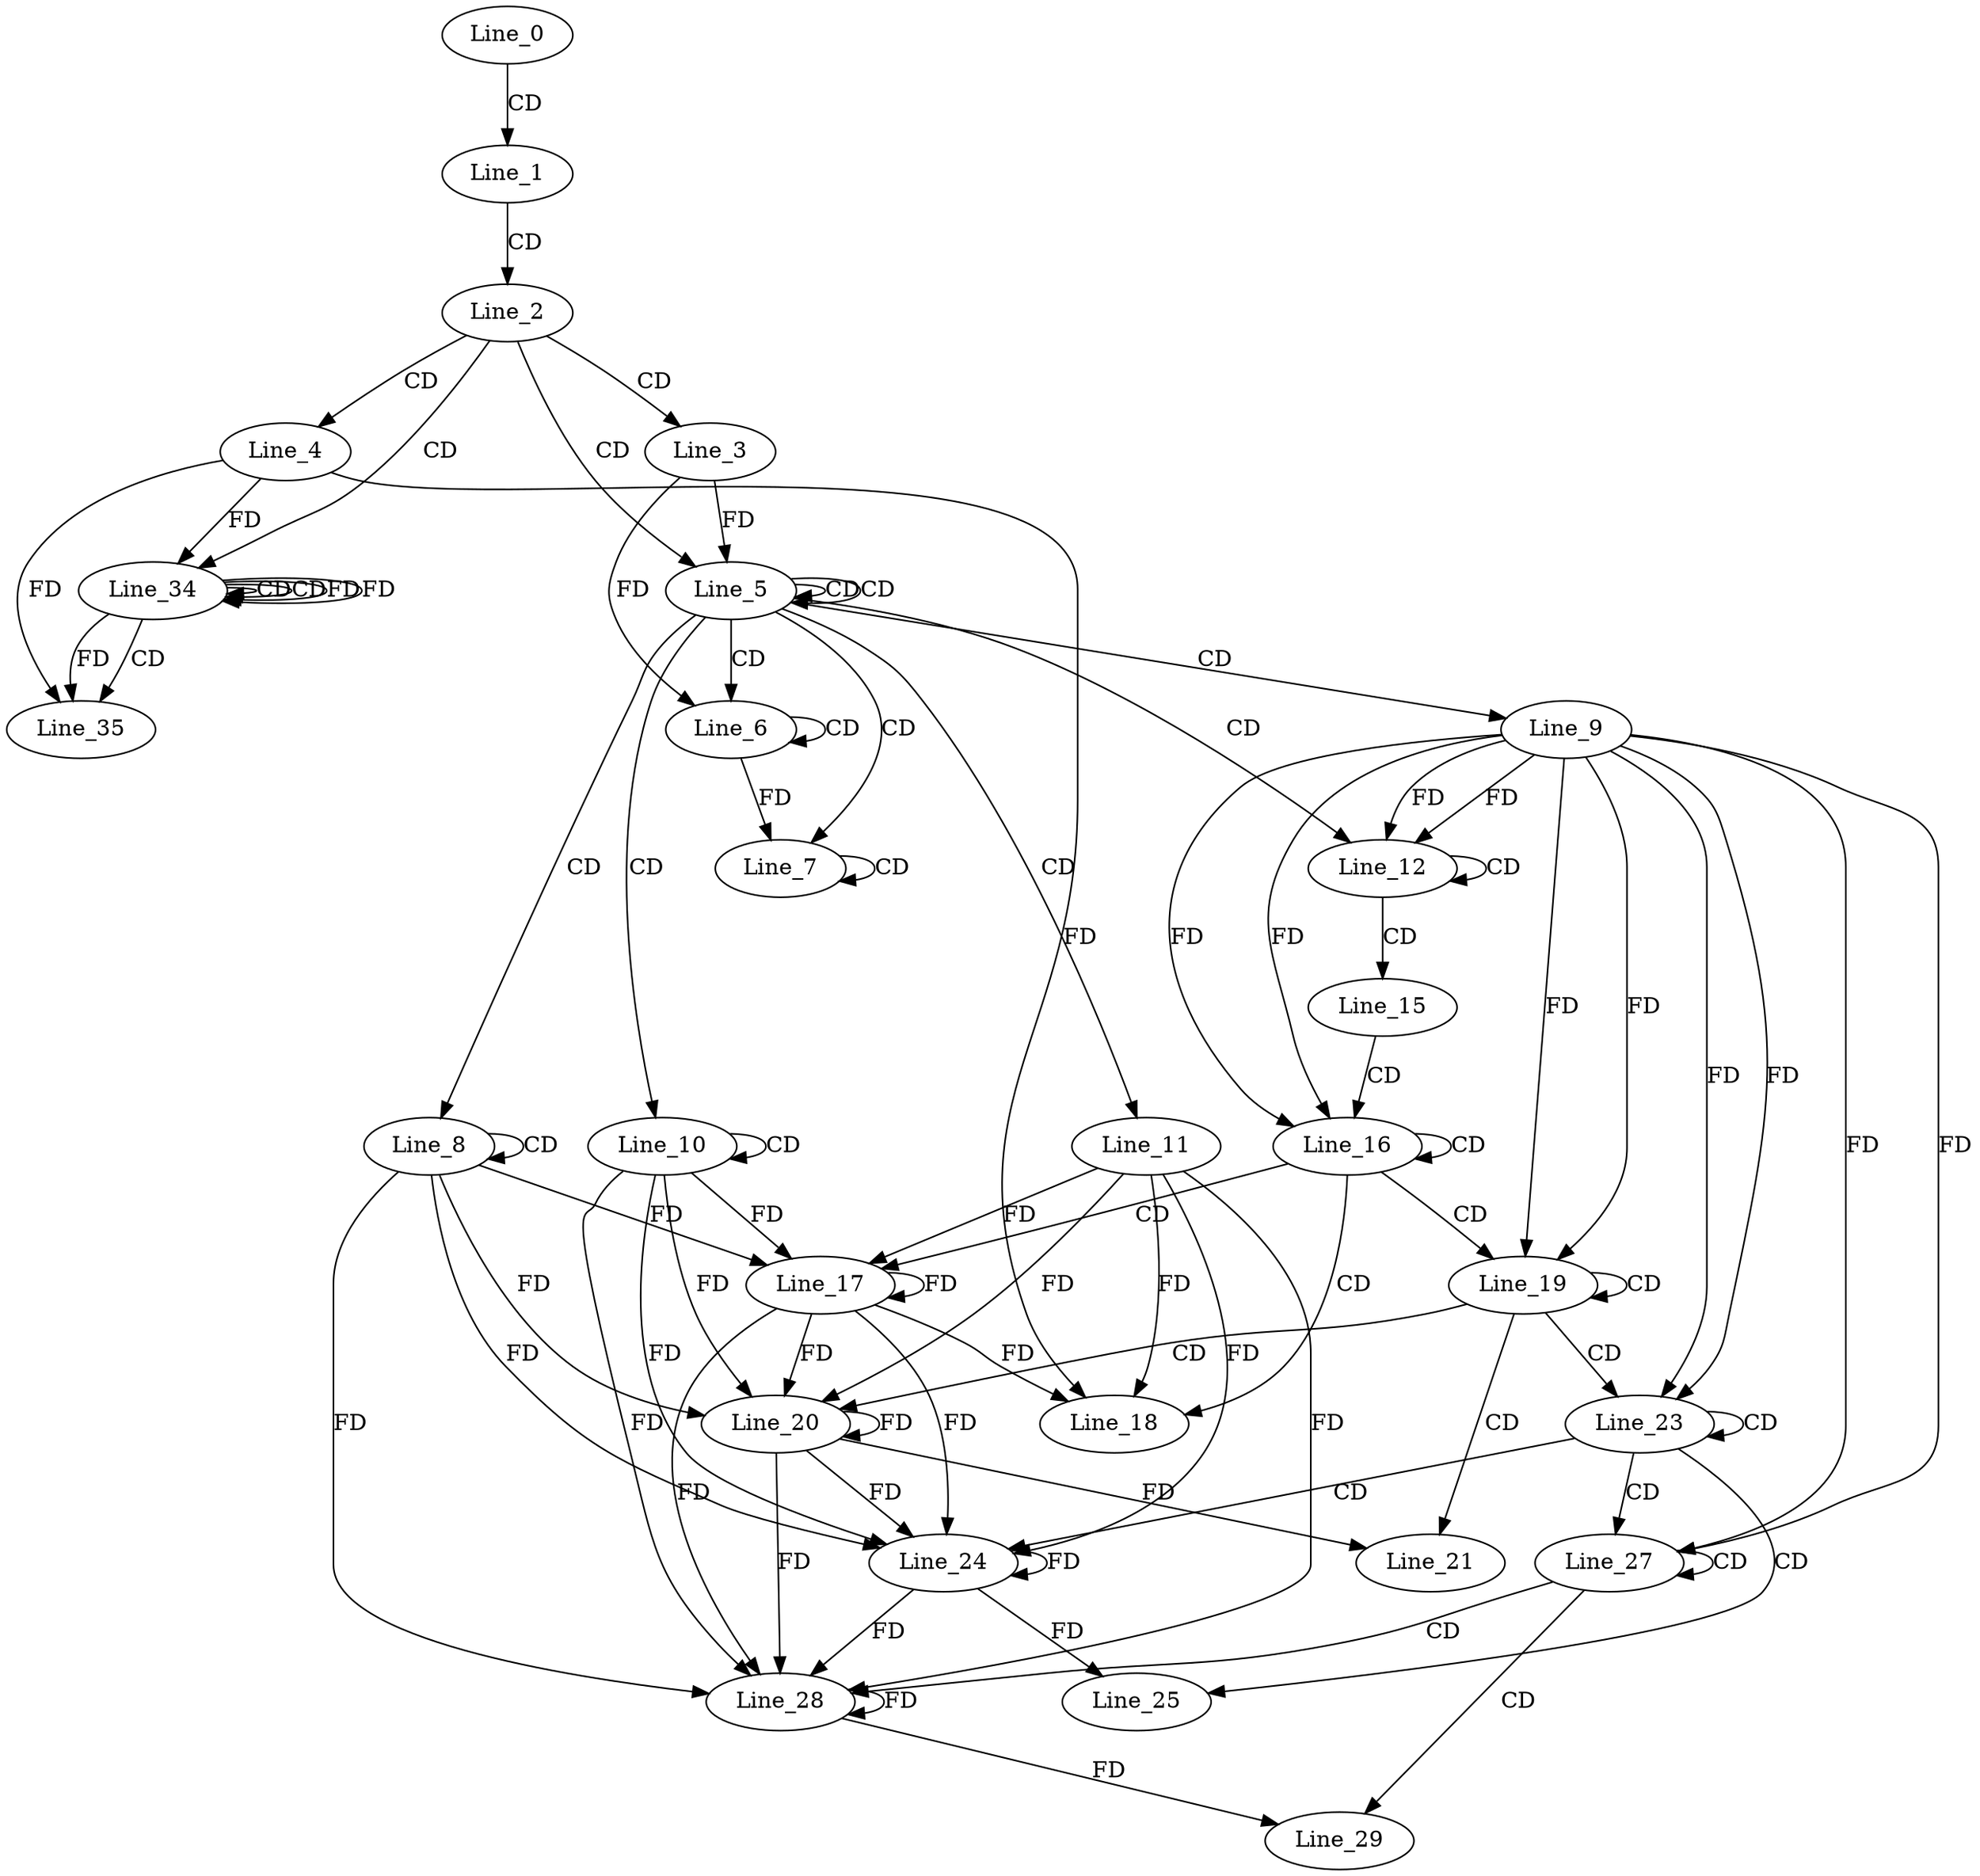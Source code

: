 digraph G {
  Line_0;
  Line_1;
  Line_2;
  Line_3;
  Line_4;
  Line_5;
  Line_5;
  Line_6;
  Line_6;
  Line_7;
  Line_7;
  Line_8;
  Line_8;
  Line_9;
  Line_10;
  Line_10;
  Line_11;
  Line_12;
  Line_12;
  Line_15;
  Line_16;
  Line_16;
  Line_17;
  Line_18;
  Line_18;
  Line_19;
  Line_19;
  Line_20;
  Line_21;
  Line_21;
  Line_23;
  Line_23;
  Line_24;
  Line_25;
  Line_25;
  Line_27;
  Line_27;
  Line_28;
  Line_29;
  Line_29;
  Line_34;
  Line_34;
  Line_34;
  Line_34;
  Line_35;
  Line_35;
  Line_0 -> Line_1 [ label="CD" ];
  Line_1 -> Line_2 [ label="CD" ];
  Line_2 -> Line_3 [ label="CD" ];
  Line_2 -> Line_4 [ label="CD" ];
  Line_2 -> Line_5 [ label="CD" ];
  Line_5 -> Line_5 [ label="CD" ];
  Line_5 -> Line_5 [ label="CD" ];
  Line_3 -> Line_5 [ label="FD" ];
  Line_5 -> Line_6 [ label="CD" ];
  Line_6 -> Line_6 [ label="CD" ];
  Line_3 -> Line_6 [ label="FD" ];
  Line_5 -> Line_7 [ label="CD" ];
  Line_7 -> Line_7 [ label="CD" ];
  Line_6 -> Line_7 [ label="FD" ];
  Line_5 -> Line_8 [ label="CD" ];
  Line_8 -> Line_8 [ label="CD" ];
  Line_5 -> Line_9 [ label="CD" ];
  Line_5 -> Line_10 [ label="CD" ];
  Line_10 -> Line_10 [ label="CD" ];
  Line_5 -> Line_11 [ label="CD" ];
  Line_5 -> Line_12 [ label="CD" ];
  Line_9 -> Line_12 [ label="FD" ];
  Line_12 -> Line_12 [ label="CD" ];
  Line_9 -> Line_12 [ label="FD" ];
  Line_12 -> Line_15 [ label="CD" ];
  Line_15 -> Line_16 [ label="CD" ];
  Line_9 -> Line_16 [ label="FD" ];
  Line_16 -> Line_16 [ label="CD" ];
  Line_9 -> Line_16 [ label="FD" ];
  Line_16 -> Line_17 [ label="CD" ];
  Line_11 -> Line_17 [ label="FD" ];
  Line_17 -> Line_17 [ label="FD" ];
  Line_8 -> Line_17 [ label="FD" ];
  Line_10 -> Line_17 [ label="FD" ];
  Line_16 -> Line_18 [ label="CD" ];
  Line_4 -> Line_18 [ label="FD" ];
  Line_11 -> Line_18 [ label="FD" ];
  Line_17 -> Line_18 [ label="FD" ];
  Line_16 -> Line_19 [ label="CD" ];
  Line_9 -> Line_19 [ label="FD" ];
  Line_19 -> Line_19 [ label="CD" ];
  Line_9 -> Line_19 [ label="FD" ];
  Line_19 -> Line_20 [ label="CD" ];
  Line_11 -> Line_20 [ label="FD" ];
  Line_17 -> Line_20 [ label="FD" ];
  Line_20 -> Line_20 [ label="FD" ];
  Line_8 -> Line_20 [ label="FD" ];
  Line_10 -> Line_20 [ label="FD" ];
  Line_19 -> Line_21 [ label="CD" ];
  Line_20 -> Line_21 [ label="FD" ];
  Line_19 -> Line_23 [ label="CD" ];
  Line_9 -> Line_23 [ label="FD" ];
  Line_23 -> Line_23 [ label="CD" ];
  Line_9 -> Line_23 [ label="FD" ];
  Line_23 -> Line_24 [ label="CD" ];
  Line_11 -> Line_24 [ label="FD" ];
  Line_17 -> Line_24 [ label="FD" ];
  Line_20 -> Line_24 [ label="FD" ];
  Line_24 -> Line_24 [ label="FD" ];
  Line_8 -> Line_24 [ label="FD" ];
  Line_10 -> Line_24 [ label="FD" ];
  Line_23 -> Line_25 [ label="CD" ];
  Line_24 -> Line_25 [ label="FD" ];
  Line_23 -> Line_27 [ label="CD" ];
  Line_9 -> Line_27 [ label="FD" ];
  Line_27 -> Line_27 [ label="CD" ];
  Line_9 -> Line_27 [ label="FD" ];
  Line_27 -> Line_28 [ label="CD" ];
  Line_11 -> Line_28 [ label="FD" ];
  Line_17 -> Line_28 [ label="FD" ];
  Line_20 -> Line_28 [ label="FD" ];
  Line_24 -> Line_28 [ label="FD" ];
  Line_28 -> Line_28 [ label="FD" ];
  Line_8 -> Line_28 [ label="FD" ];
  Line_10 -> Line_28 [ label="FD" ];
  Line_27 -> Line_29 [ label="CD" ];
  Line_28 -> Line_29 [ label="FD" ];
  Line_2 -> Line_34 [ label="CD" ];
  Line_34 -> Line_34 [ label="CD" ];
  Line_34 -> Line_34 [ label="CD" ];
  Line_4 -> Line_34 [ label="FD" ];
  Line_34 -> Line_34 [ label="FD" ];
  Line_34 -> Line_35 [ label="CD" ];
  Line_4 -> Line_35 [ label="FD" ];
  Line_34 -> Line_35 [ label="FD" ];
  Line_34 -> Line_34 [ label="FD" ];
}
